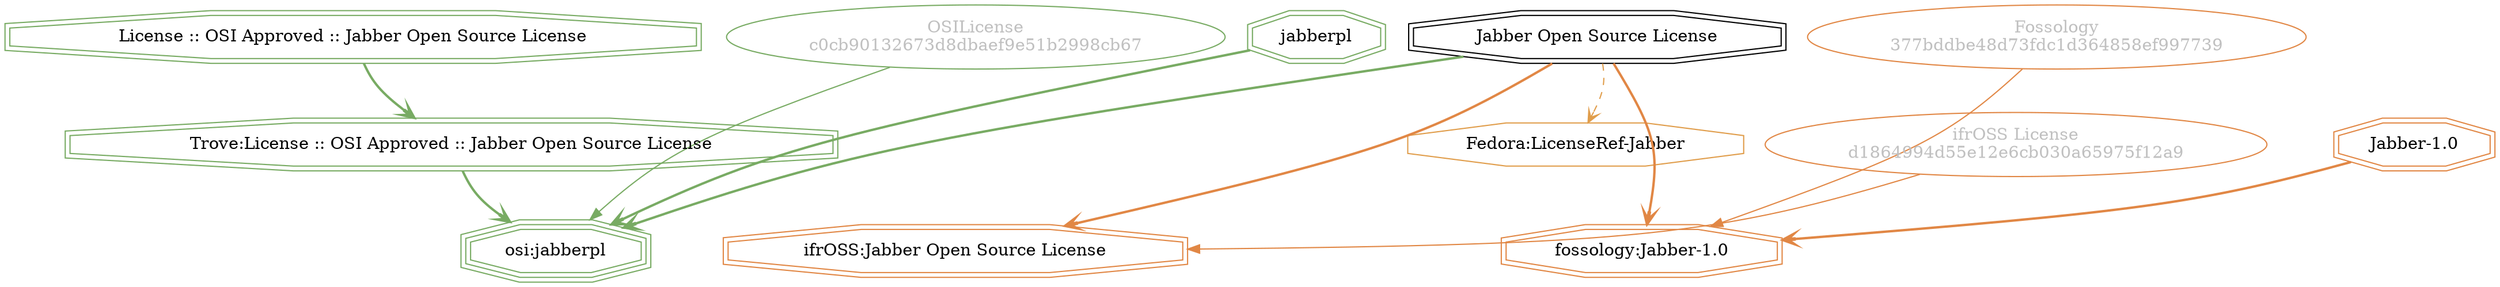 strict digraph {
    node [shape=box];
    graph [splines=curved];
    5354 [label="OSILicense\nc0cb90132673d8dbaef9e51b2998cb67"
         ,fontcolor=gray
         ,color="#78ab63"
         ,fillcolor="beige;1"
         ,shape=ellipse];
    5355 [label="osi:jabberpl"
         ,color="#78ab63"
         ,shape=tripleoctagon];
    5356 [label=jabberpl
         ,color="#78ab63"
         ,shape=doubleoctagon];
    5357 [label="Jabber Open Source License"
         ,shape=doubleoctagon];
    5358 [label="Trove:License :: OSI Approved :: Jabber Open Source License"
         ,color="#78ab63"
         ,shape=doubleoctagon];
    5359 [label="License :: OSI Approved :: Jabber Open Source License"
         ,color="#78ab63"
         ,shape=doubleoctagon];
    7309 [label="Fedora:LicenseRef-Jabber"
         ,color="#e09d4b"
         ,shape=octagon];
    26653 [label="Fossology\n377bddbe48d73fdc1d364858ef997739"
          ,fontcolor=gray
          ,color="#e18745"
          ,fillcolor="beige;1"
          ,shape=ellipse];
    26654 [label="fossology:Jabber-1.0"
          ,color="#e18745"
          ,shape=doubleoctagon];
    26655 [label="Jabber-1.0"
          ,color="#e18745"
          ,shape=doubleoctagon];
    55153 [label="ifrOSS License\nd1864994d55e12e6cb030a65975f12a9"
          ,fontcolor=gray
          ,color="#e18745"
          ,fillcolor="beige;1"
          ,shape=ellipse];
    55154 [label="ifrOSS:Jabber Open Source License"
          ,color="#e18745"
          ,shape=doubleoctagon];
    5354 -> 5355 [weight=0.5
                 ,color="#78ab63"];
    5356 -> 5355 [style=bold
                 ,arrowhead=vee
                 ,weight=0.7
                 ,color="#78ab63"];
    5357 -> 5355 [style=bold
                 ,arrowhead=vee
                 ,weight=0.7
                 ,color="#78ab63"];
    5357 -> 7309 [style=dashed
                 ,arrowhead=vee
                 ,weight=0.5
                 ,color="#e09d4b"];
    5357 -> 26654 [style=bold
                  ,arrowhead=vee
                  ,weight=0.7
                  ,color="#e18745"];
    5357 -> 55154 [style=bold
                  ,arrowhead=vee
                  ,weight=0.7
                  ,color="#e18745"];
    5357 -> 55154 [style=bold
                  ,arrowhead=vee
                  ,weight=0.7
                  ,color="#e18745"];
    5358 -> 5355 [style=bold
                 ,arrowhead=vee
                 ,weight=0.7
                 ,color="#78ab63"];
    5359 -> 5358 [style=bold
                 ,arrowhead=vee
                 ,weight=0.7
                 ,color="#78ab63"];
    26653 -> 26654 [weight=0.5
                   ,color="#e18745"];
    26655 -> 26654 [style=bold
                   ,arrowhead=vee
                   ,weight=0.7
                   ,color="#e18745"];
    55153 -> 55154 [weight=0.5
                   ,color="#e18745"];
}
